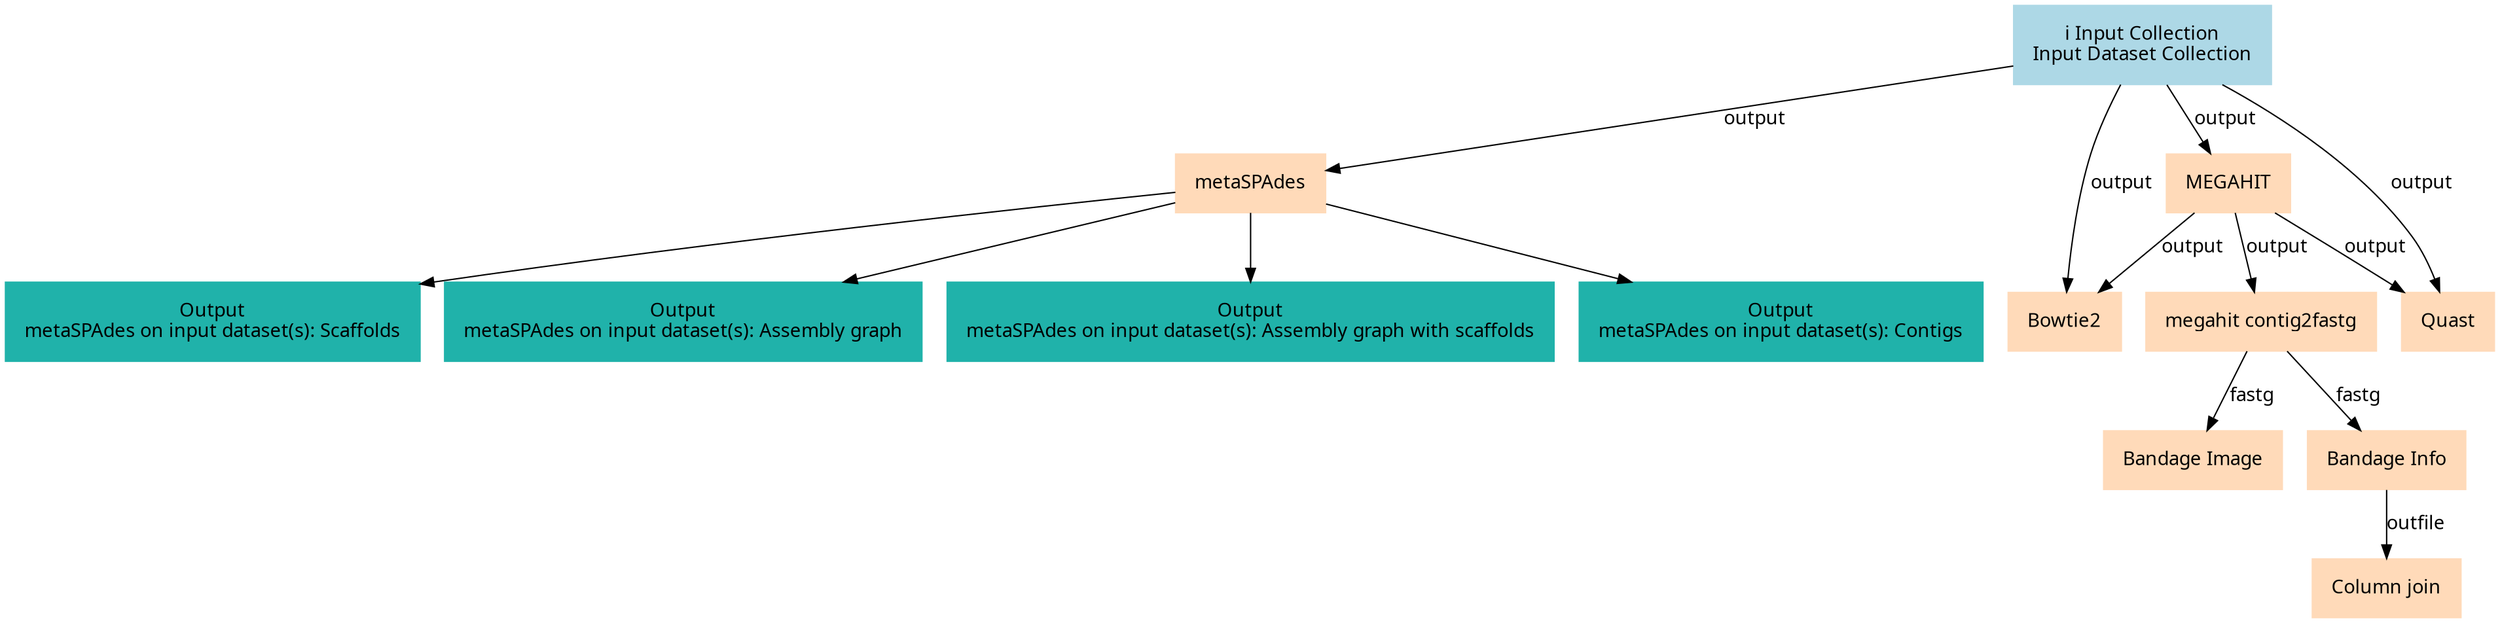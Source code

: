 digraph main {
  node [fontname="Atkinson Hyperlegible", shape=box, color=white,style=filled,color=peachpuff,margin="0.2,0.2"];
  edge [fontname="Atkinson Hyperlegible"];
  0[color=lightblue,label="ℹ️ Input Collection\nInput Dataset Collection"]
  1[label="metaSPAdes"]
  0 -> 1 [label="output"]
  k833d79ffe16f414c9c41db8dbfa8ed6b[color=lightseagreen,label="Output\nmetaSPAdes on input dataset(s): Scaffolds"]
  1 -> k833d79ffe16f414c9c41db8dbfa8ed6b
  k10319152d2f947d8be41f956a57e86d3[color=lightseagreen,label="Output\nmetaSPAdes on input dataset(s): Assembly graph"]
  1 -> k10319152d2f947d8be41f956a57e86d3
  kb1ffc3a48e394255ac57fd7cfb9c1633[color=lightseagreen,label="Output\nmetaSPAdes on input dataset(s): Assembly graph with scaffolds"]
  1 -> kb1ffc3a48e394255ac57fd7cfb9c1633
  kb6b74c9d5a164725a1d111c1f05ee909[color=lightseagreen,label="Output\nmetaSPAdes on input dataset(s): Contigs"]
  1 -> kb6b74c9d5a164725a1d111c1f05ee909
  2[label="MEGAHIT"]
  0 -> 2 [label="output"]
  3[label="Bowtie2"]
  0 -> 3 [label="output"]
  2 -> 3 [label="output"]
  4[label="megahit contig2fastg"]
  2 -> 4 [label="output"]
  5[label="Quast"]
  2 -> 5 [label="output"]
  0 -> 5 [label="output"]
  6[label="Bandage Image"]
  4 -> 6 [label="fastg"]
  7[label="Bandage Info"]
  4 -> 7 [label="fastg"]
  8[label="Column join"]
  7 -> 8 [label="outfile"]
}
